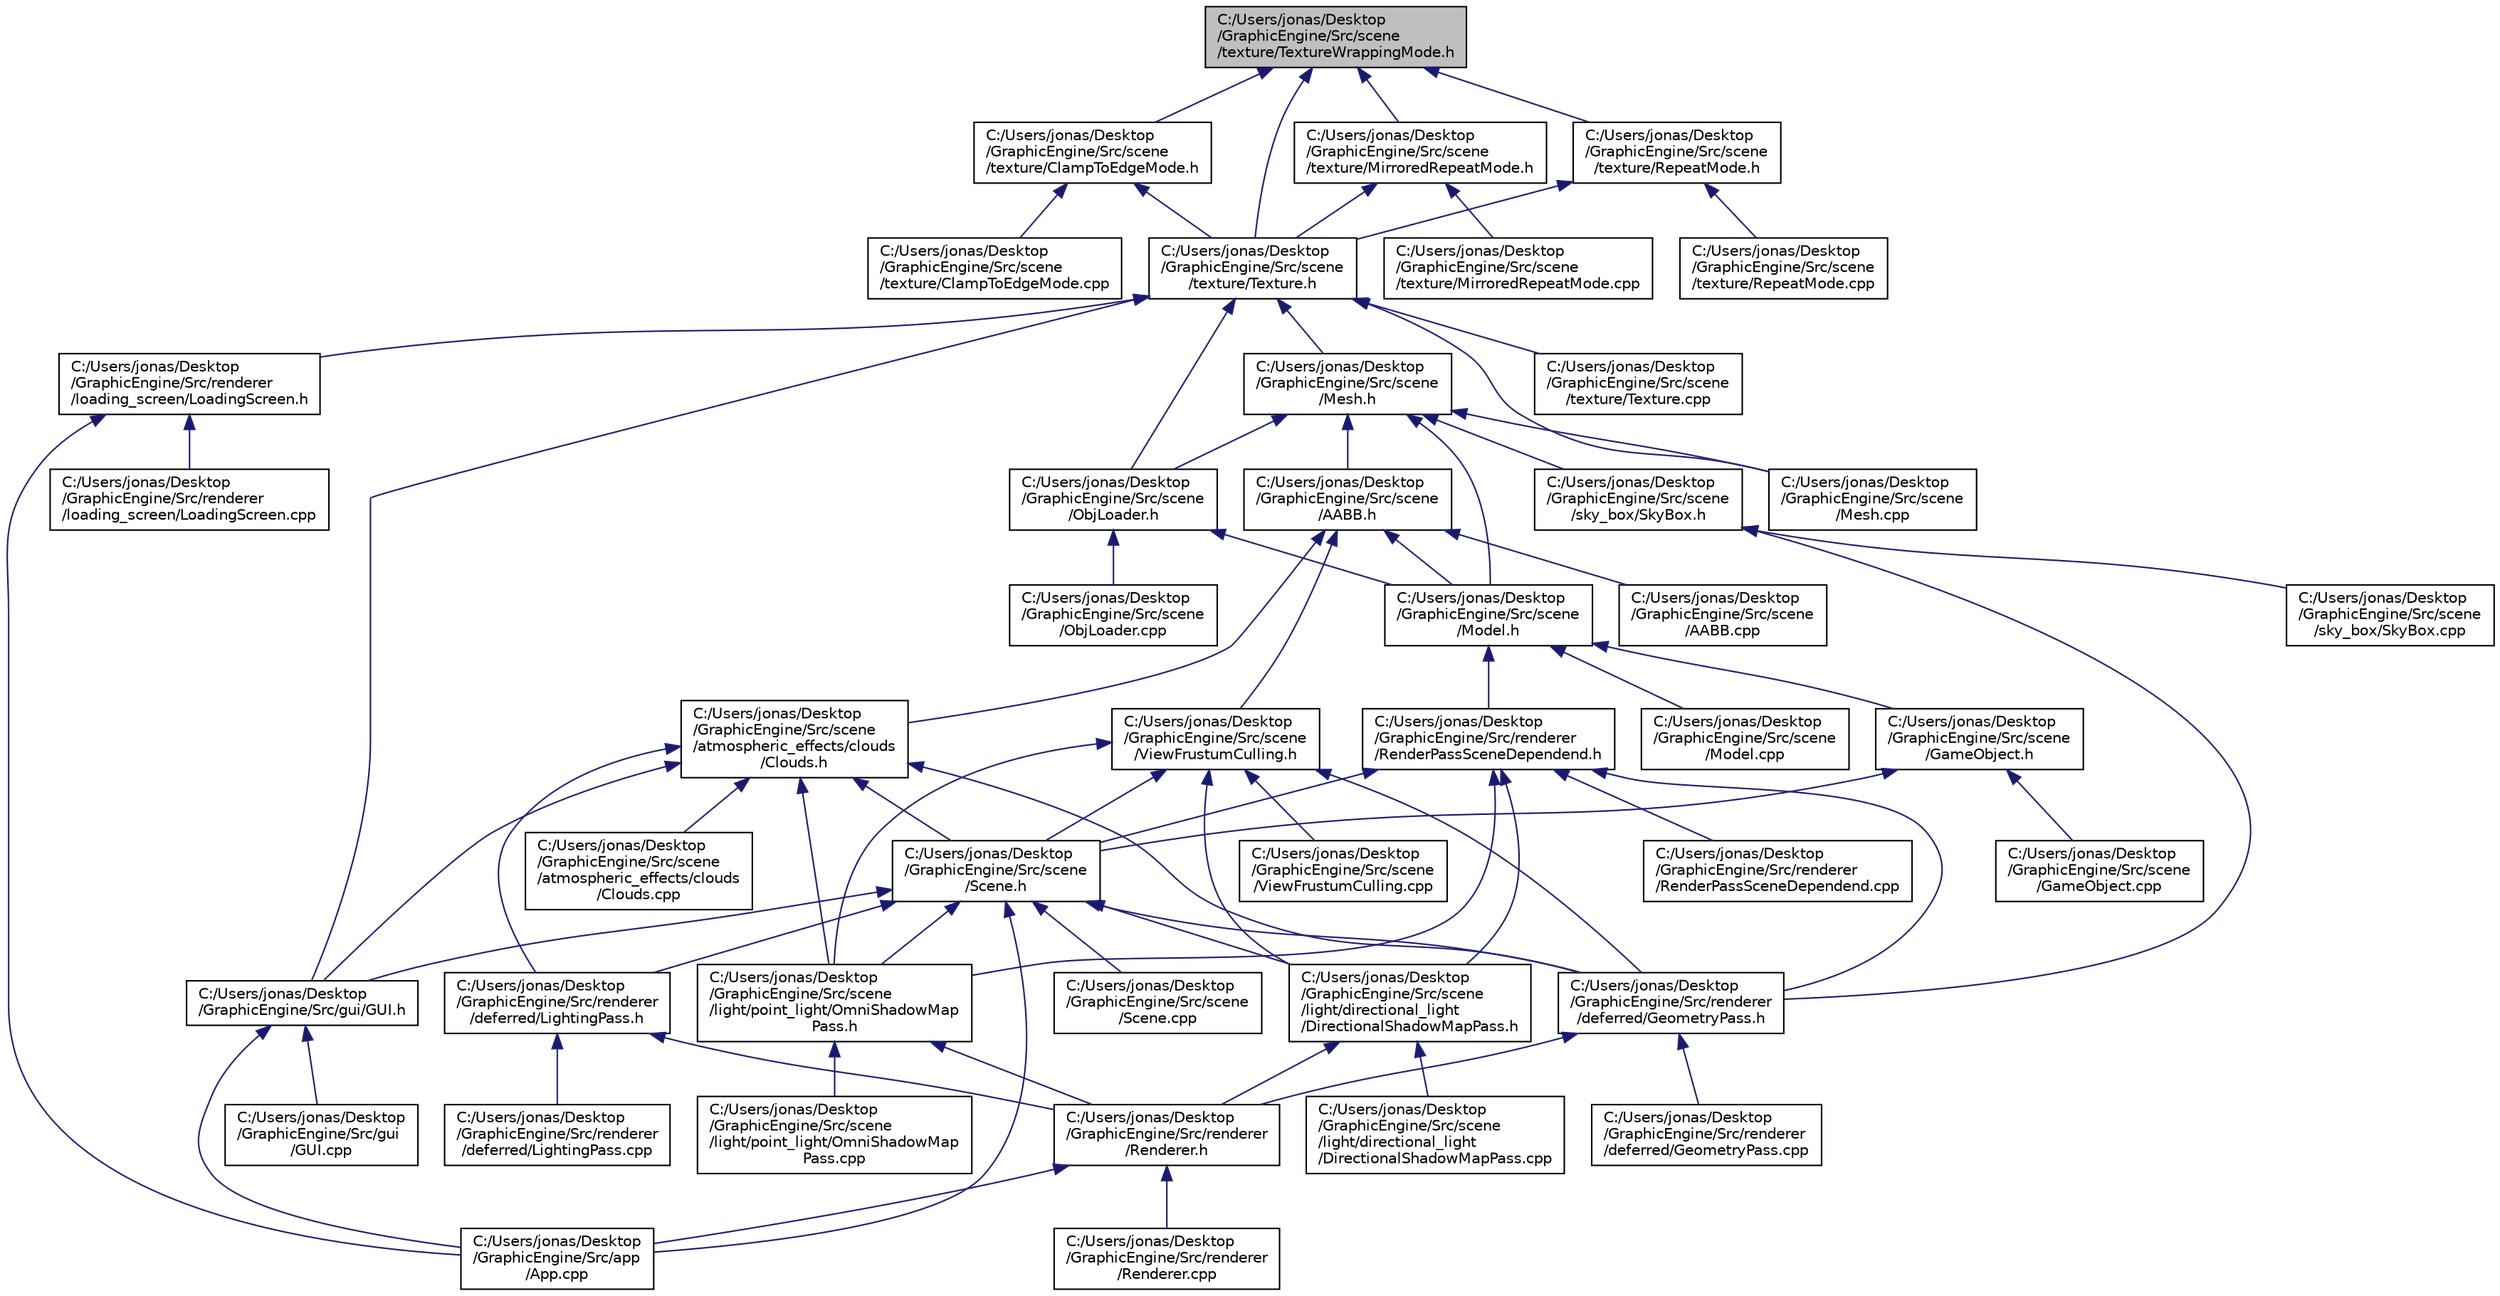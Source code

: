 digraph "C:/Users/jonas/Desktop/GraphicEngine/Src/scene/texture/TextureWrappingMode.h"
{
 // INTERACTIVE_SVG=YES
 // LATEX_PDF_SIZE
  bgcolor="transparent";
  edge [fontname="Helvetica",fontsize="10",labelfontname="Helvetica",labelfontsize="10"];
  node [fontname="Helvetica",fontsize="10",shape=record];
  Node1 [label="C:/Users/jonas/Desktop\l/GraphicEngine/Src/scene\l/texture/TextureWrappingMode.h",height=0.2,width=0.4,color="black", fillcolor="grey75", style="filled", fontcolor="black",tooltip=" "];
  Node1 -> Node2 [dir="back",color="midnightblue",fontsize="10",style="solid",fontname="Helvetica"];
  Node2 [label="C:/Users/jonas/Desktop\l/GraphicEngine/Src/scene\l/texture/ClampToEdgeMode.h",height=0.2,width=0.4,color="black",URL="$dc/d0d/_clamp_to_edge_mode_8h.html",tooltip=" "];
  Node2 -> Node3 [dir="back",color="midnightblue",fontsize="10",style="solid",fontname="Helvetica"];
  Node3 [label="C:/Users/jonas/Desktop\l/GraphicEngine/Src/scene\l/texture/ClampToEdgeMode.cpp",height=0.2,width=0.4,color="black",URL="$d1/d3d/_clamp_to_edge_mode_8cpp.html",tooltip=" "];
  Node2 -> Node4 [dir="back",color="midnightblue",fontsize="10",style="solid",fontname="Helvetica"];
  Node4 [label="C:/Users/jonas/Desktop\l/GraphicEngine/Src/scene\l/texture/Texture.h",height=0.2,width=0.4,color="black",URL="$de/dbf/_texture_8h.html",tooltip=" "];
  Node4 -> Node5 [dir="back",color="midnightblue",fontsize="10",style="solid",fontname="Helvetica"];
  Node5 [label="C:/Users/jonas/Desktop\l/GraphicEngine/Src/gui/GUI.h",height=0.2,width=0.4,color="black",URL="$da/d5d/_g_u_i_8h.html",tooltip=" "];
  Node5 -> Node6 [dir="back",color="midnightblue",fontsize="10",style="solid",fontname="Helvetica"];
  Node6 [label="C:/Users/jonas/Desktop\l/GraphicEngine/Src/app\l/App.cpp",height=0.2,width=0.4,color="black",URL="$dc/db4/_app_8cpp.html",tooltip=" "];
  Node5 -> Node7 [dir="back",color="midnightblue",fontsize="10",style="solid",fontname="Helvetica"];
  Node7 [label="C:/Users/jonas/Desktop\l/GraphicEngine/Src/gui\l/GUI.cpp",height=0.2,width=0.4,color="black",URL="$d3/d27/_g_u_i_8cpp.html",tooltip=" "];
  Node4 -> Node8 [dir="back",color="midnightblue",fontsize="10",style="solid",fontname="Helvetica"];
  Node8 [label="C:/Users/jonas/Desktop\l/GraphicEngine/Src/renderer\l/loading_screen/LoadingScreen.h",height=0.2,width=0.4,color="black",URL="$d2/d3c/_loading_screen_8h.html",tooltip=" "];
  Node8 -> Node6 [dir="back",color="midnightblue",fontsize="10",style="solid",fontname="Helvetica"];
  Node8 -> Node9 [dir="back",color="midnightblue",fontsize="10",style="solid",fontname="Helvetica"];
  Node9 [label="C:/Users/jonas/Desktop\l/GraphicEngine/Src/renderer\l/loading_screen/LoadingScreen.cpp",height=0.2,width=0.4,color="black",URL="$dc/d5e/_loading_screen_8cpp.html",tooltip=" "];
  Node4 -> Node10 [dir="back",color="midnightblue",fontsize="10",style="solid",fontname="Helvetica"];
  Node10 [label="C:/Users/jonas/Desktop\l/GraphicEngine/Src/scene\l/Mesh.cpp",height=0.2,width=0.4,color="black",URL="$db/d06/_mesh_8cpp.html",tooltip=" "];
  Node4 -> Node11 [dir="back",color="midnightblue",fontsize="10",style="solid",fontname="Helvetica"];
  Node11 [label="C:/Users/jonas/Desktop\l/GraphicEngine/Src/scene\l/Mesh.h",height=0.2,width=0.4,color="black",URL="$d2/da1/_mesh_8h.html",tooltip=" "];
  Node11 -> Node12 [dir="back",color="midnightblue",fontsize="10",style="solid",fontname="Helvetica"];
  Node12 [label="C:/Users/jonas/Desktop\l/GraphicEngine/Src/scene\l/AABB.h",height=0.2,width=0.4,color="black",URL="$d2/d00/_a_a_b_b_8h.html",tooltip=" "];
  Node12 -> Node13 [dir="back",color="midnightblue",fontsize="10",style="solid",fontname="Helvetica"];
  Node13 [label="C:/Users/jonas/Desktop\l/GraphicEngine/Src/scene\l/AABB.cpp",height=0.2,width=0.4,color="black",URL="$d4/dfe/_a_a_b_b_8cpp.html",tooltip=" "];
  Node12 -> Node14 [dir="back",color="midnightblue",fontsize="10",style="solid",fontname="Helvetica"];
  Node14 [label="C:/Users/jonas/Desktop\l/GraphicEngine/Src/scene\l/Model.h",height=0.2,width=0.4,color="black",URL="$da/ded/_model_8h.html",tooltip=" "];
  Node14 -> Node15 [dir="back",color="midnightblue",fontsize="10",style="solid",fontname="Helvetica"];
  Node15 [label="C:/Users/jonas/Desktop\l/GraphicEngine/Src/renderer\l/RenderPassSceneDependend.h",height=0.2,width=0.4,color="black",URL="$df/d51/_render_pass_scene_dependend_8h.html",tooltip=" "];
  Node15 -> Node16 [dir="back",color="midnightblue",fontsize="10",style="solid",fontname="Helvetica"];
  Node16 [label="C:/Users/jonas/Desktop\l/GraphicEngine/Src/renderer\l/RenderPassSceneDependend.cpp",height=0.2,width=0.4,color="black",URL="$dd/d34/_render_pass_scene_dependend_8cpp.html",tooltip=" "];
  Node15 -> Node17 [dir="back",color="midnightblue",fontsize="10",style="solid",fontname="Helvetica"];
  Node17 [label="C:/Users/jonas/Desktop\l/GraphicEngine/Src/renderer\l/deferred/GeometryPass.h",height=0.2,width=0.4,color="black",URL="$d4/d51/_geometry_pass_8h.html",tooltip=" "];
  Node17 -> Node18 [dir="back",color="midnightblue",fontsize="10",style="solid",fontname="Helvetica"];
  Node18 [label="C:/Users/jonas/Desktop\l/GraphicEngine/Src/renderer\l/Renderer.h",height=0.2,width=0.4,color="black",URL="$d3/da0/_renderer_8h.html",tooltip=" "];
  Node18 -> Node6 [dir="back",color="midnightblue",fontsize="10",style="solid",fontname="Helvetica"];
  Node18 -> Node19 [dir="back",color="midnightblue",fontsize="10",style="solid",fontname="Helvetica"];
  Node19 [label="C:/Users/jonas/Desktop\l/GraphicEngine/Src/renderer\l/Renderer.cpp",height=0.2,width=0.4,color="black",URL="$da/d84/_renderer_8cpp.html",tooltip=" "];
  Node17 -> Node20 [dir="back",color="midnightblue",fontsize="10",style="solid",fontname="Helvetica"];
  Node20 [label="C:/Users/jonas/Desktop\l/GraphicEngine/Src/renderer\l/deferred/GeometryPass.cpp",height=0.2,width=0.4,color="black",URL="$dc/d81/_geometry_pass_8cpp.html",tooltip=" "];
  Node15 -> Node21 [dir="back",color="midnightblue",fontsize="10",style="solid",fontname="Helvetica"];
  Node21 [label="C:/Users/jonas/Desktop\l/GraphicEngine/Src/scene\l/Scene.h",height=0.2,width=0.4,color="black",URL="$de/d56/_scene_8h.html",tooltip=" "];
  Node21 -> Node6 [dir="back",color="midnightblue",fontsize="10",style="solid",fontname="Helvetica"];
  Node21 -> Node5 [dir="back",color="midnightblue",fontsize="10",style="solid",fontname="Helvetica"];
  Node21 -> Node17 [dir="back",color="midnightblue",fontsize="10",style="solid",fontname="Helvetica"];
  Node21 -> Node22 [dir="back",color="midnightblue",fontsize="10",style="solid",fontname="Helvetica"];
  Node22 [label="C:/Users/jonas/Desktop\l/GraphicEngine/Src/renderer\l/deferred/LightingPass.h",height=0.2,width=0.4,color="black",URL="$df/d86/_lighting_pass_8h.html",tooltip=" "];
  Node22 -> Node18 [dir="back",color="midnightblue",fontsize="10",style="solid",fontname="Helvetica"];
  Node22 -> Node23 [dir="back",color="midnightblue",fontsize="10",style="solid",fontname="Helvetica"];
  Node23 [label="C:/Users/jonas/Desktop\l/GraphicEngine/Src/renderer\l/deferred/LightingPass.cpp",height=0.2,width=0.4,color="black",URL="$d4/dbf/_lighting_pass_8cpp.html",tooltip=" "];
  Node21 -> Node24 [dir="back",color="midnightblue",fontsize="10",style="solid",fontname="Helvetica"];
  Node24 [label="C:/Users/jonas/Desktop\l/GraphicEngine/Src/scene\l/Scene.cpp",height=0.2,width=0.4,color="black",URL="$d9/d44/_scene_8cpp.html",tooltip=" "];
  Node21 -> Node25 [dir="back",color="midnightblue",fontsize="10",style="solid",fontname="Helvetica"];
  Node25 [label="C:/Users/jonas/Desktop\l/GraphicEngine/Src/scene\l/light/directional_light\l/DirectionalShadowMapPass.h",height=0.2,width=0.4,color="black",URL="$d0/d7a/_directional_shadow_map_pass_8h.html",tooltip=" "];
  Node25 -> Node18 [dir="back",color="midnightblue",fontsize="10",style="solid",fontname="Helvetica"];
  Node25 -> Node26 [dir="back",color="midnightblue",fontsize="10",style="solid",fontname="Helvetica"];
  Node26 [label="C:/Users/jonas/Desktop\l/GraphicEngine/Src/scene\l/light/directional_light\l/DirectionalShadowMapPass.cpp",height=0.2,width=0.4,color="black",URL="$dd/d62/_directional_shadow_map_pass_8cpp.html",tooltip=" "];
  Node21 -> Node27 [dir="back",color="midnightblue",fontsize="10",style="solid",fontname="Helvetica"];
  Node27 [label="C:/Users/jonas/Desktop\l/GraphicEngine/Src/scene\l/light/point_light/OmniShadowMap\lPass.h",height=0.2,width=0.4,color="black",URL="$de/d75/_omni_shadow_map_pass_8h.html",tooltip=" "];
  Node27 -> Node18 [dir="back",color="midnightblue",fontsize="10",style="solid",fontname="Helvetica"];
  Node27 -> Node28 [dir="back",color="midnightblue",fontsize="10",style="solid",fontname="Helvetica"];
  Node28 [label="C:/Users/jonas/Desktop\l/GraphicEngine/Src/scene\l/light/point_light/OmniShadowMap\lPass.cpp",height=0.2,width=0.4,color="black",URL="$d7/d9f/_omni_shadow_map_pass_8cpp.html",tooltip=" "];
  Node15 -> Node25 [dir="back",color="midnightblue",fontsize="10",style="solid",fontname="Helvetica"];
  Node15 -> Node27 [dir="back",color="midnightblue",fontsize="10",style="solid",fontname="Helvetica"];
  Node14 -> Node29 [dir="back",color="midnightblue",fontsize="10",style="solid",fontname="Helvetica"];
  Node29 [label="C:/Users/jonas/Desktop\l/GraphicEngine/Src/scene\l/GameObject.h",height=0.2,width=0.4,color="black",URL="$df/d91/_game_object_8h.html",tooltip=" "];
  Node29 -> Node30 [dir="back",color="midnightblue",fontsize="10",style="solid",fontname="Helvetica"];
  Node30 [label="C:/Users/jonas/Desktop\l/GraphicEngine/Src/scene\l/GameObject.cpp",height=0.2,width=0.4,color="black",URL="$d3/df6/_game_object_8cpp.html",tooltip=" "];
  Node29 -> Node21 [dir="back",color="midnightblue",fontsize="10",style="solid",fontname="Helvetica"];
  Node14 -> Node31 [dir="back",color="midnightblue",fontsize="10",style="solid",fontname="Helvetica"];
  Node31 [label="C:/Users/jonas/Desktop\l/GraphicEngine/Src/scene\l/Model.cpp",height=0.2,width=0.4,color="black",URL="$d2/d31/_model_8cpp.html",tooltip=" "];
  Node12 -> Node32 [dir="back",color="midnightblue",fontsize="10",style="solid",fontname="Helvetica"];
  Node32 [label="C:/Users/jonas/Desktop\l/GraphicEngine/Src/scene\l/ViewFrustumCulling.h",height=0.2,width=0.4,color="black",URL="$da/d36/_view_frustum_culling_8h.html",tooltip=" "];
  Node32 -> Node17 [dir="back",color="midnightblue",fontsize="10",style="solid",fontname="Helvetica"];
  Node32 -> Node21 [dir="back",color="midnightblue",fontsize="10",style="solid",fontname="Helvetica"];
  Node32 -> Node33 [dir="back",color="midnightblue",fontsize="10",style="solid",fontname="Helvetica"];
  Node33 [label="C:/Users/jonas/Desktop\l/GraphicEngine/Src/scene\l/ViewFrustumCulling.cpp",height=0.2,width=0.4,color="black",URL="$d1/dd0/_view_frustum_culling_8cpp.html",tooltip=" "];
  Node32 -> Node25 [dir="back",color="midnightblue",fontsize="10",style="solid",fontname="Helvetica"];
  Node32 -> Node27 [dir="back",color="midnightblue",fontsize="10",style="solid",fontname="Helvetica"];
  Node12 -> Node34 [dir="back",color="midnightblue",fontsize="10",style="solid",fontname="Helvetica"];
  Node34 [label="C:/Users/jonas/Desktop\l/GraphicEngine/Src/scene\l/atmospheric_effects/clouds\l/Clouds.h",height=0.2,width=0.4,color="black",URL="$da/d3e/_clouds_8h.html",tooltip=" "];
  Node34 -> Node5 [dir="back",color="midnightblue",fontsize="10",style="solid",fontname="Helvetica"];
  Node34 -> Node17 [dir="back",color="midnightblue",fontsize="10",style="solid",fontname="Helvetica"];
  Node34 -> Node22 [dir="back",color="midnightblue",fontsize="10",style="solid",fontname="Helvetica"];
  Node34 -> Node21 [dir="back",color="midnightblue",fontsize="10",style="solid",fontname="Helvetica"];
  Node34 -> Node35 [dir="back",color="midnightblue",fontsize="10",style="solid",fontname="Helvetica"];
  Node35 [label="C:/Users/jonas/Desktop\l/GraphicEngine/Src/scene\l/atmospheric_effects/clouds\l/Clouds.cpp",height=0.2,width=0.4,color="black",URL="$d0/d50/_clouds_8cpp.html",tooltip=" "];
  Node34 -> Node27 [dir="back",color="midnightblue",fontsize="10",style="solid",fontname="Helvetica"];
  Node11 -> Node10 [dir="back",color="midnightblue",fontsize="10",style="solid",fontname="Helvetica"];
  Node11 -> Node14 [dir="back",color="midnightblue",fontsize="10",style="solid",fontname="Helvetica"];
  Node11 -> Node36 [dir="back",color="midnightblue",fontsize="10",style="solid",fontname="Helvetica"];
  Node36 [label="C:/Users/jonas/Desktop\l/GraphicEngine/Src/scene\l/ObjLoader.h",height=0.2,width=0.4,color="black",URL="$d4/d6c/_obj_loader_8h.html",tooltip=" "];
  Node36 -> Node14 [dir="back",color="midnightblue",fontsize="10",style="solid",fontname="Helvetica"];
  Node36 -> Node37 [dir="back",color="midnightblue",fontsize="10",style="solid",fontname="Helvetica"];
  Node37 [label="C:/Users/jonas/Desktop\l/GraphicEngine/Src/scene\l/ObjLoader.cpp",height=0.2,width=0.4,color="black",URL="$dd/dbc/_obj_loader_8cpp.html",tooltip=" "];
  Node11 -> Node38 [dir="back",color="midnightblue",fontsize="10",style="solid",fontname="Helvetica"];
  Node38 [label="C:/Users/jonas/Desktop\l/GraphicEngine/Src/scene\l/sky_box/SkyBox.h",height=0.2,width=0.4,color="black",URL="$d9/da1/_sky_box_8h.html",tooltip=" "];
  Node38 -> Node17 [dir="back",color="midnightblue",fontsize="10",style="solid",fontname="Helvetica"];
  Node38 -> Node39 [dir="back",color="midnightblue",fontsize="10",style="solid",fontname="Helvetica"];
  Node39 [label="C:/Users/jonas/Desktop\l/GraphicEngine/Src/scene\l/sky_box/SkyBox.cpp",height=0.2,width=0.4,color="black",URL="$d6/dff/_sky_box_8cpp.html",tooltip=" "];
  Node4 -> Node36 [dir="back",color="midnightblue",fontsize="10",style="solid",fontname="Helvetica"];
  Node4 -> Node40 [dir="back",color="midnightblue",fontsize="10",style="solid",fontname="Helvetica"];
  Node40 [label="C:/Users/jonas/Desktop\l/GraphicEngine/Src/scene\l/texture/Texture.cpp",height=0.2,width=0.4,color="black",URL="$da/d26/_texture_8cpp.html",tooltip=" "];
  Node1 -> Node41 [dir="back",color="midnightblue",fontsize="10",style="solid",fontname="Helvetica"];
  Node41 [label="C:/Users/jonas/Desktop\l/GraphicEngine/Src/scene\l/texture/MirroredRepeatMode.h",height=0.2,width=0.4,color="black",URL="$d6/d50/_mirrored_repeat_mode_8h.html",tooltip=" "];
  Node41 -> Node42 [dir="back",color="midnightblue",fontsize="10",style="solid",fontname="Helvetica"];
  Node42 [label="C:/Users/jonas/Desktop\l/GraphicEngine/Src/scene\l/texture/MirroredRepeatMode.cpp",height=0.2,width=0.4,color="black",URL="$d6/d97/_mirrored_repeat_mode_8cpp.html",tooltip=" "];
  Node41 -> Node4 [dir="back",color="midnightblue",fontsize="10",style="solid",fontname="Helvetica"];
  Node1 -> Node43 [dir="back",color="midnightblue",fontsize="10",style="solid",fontname="Helvetica"];
  Node43 [label="C:/Users/jonas/Desktop\l/GraphicEngine/Src/scene\l/texture/RepeatMode.h",height=0.2,width=0.4,color="black",URL="$d7/d44/_repeat_mode_8h.html",tooltip=" "];
  Node43 -> Node44 [dir="back",color="midnightblue",fontsize="10",style="solid",fontname="Helvetica"];
  Node44 [label="C:/Users/jonas/Desktop\l/GraphicEngine/Src/scene\l/texture/RepeatMode.cpp",height=0.2,width=0.4,color="black",URL="$db/d72/_repeat_mode_8cpp.html",tooltip=" "];
  Node43 -> Node4 [dir="back",color="midnightblue",fontsize="10",style="solid",fontname="Helvetica"];
  Node1 -> Node4 [dir="back",color="midnightblue",fontsize="10",style="solid",fontname="Helvetica"];
}
